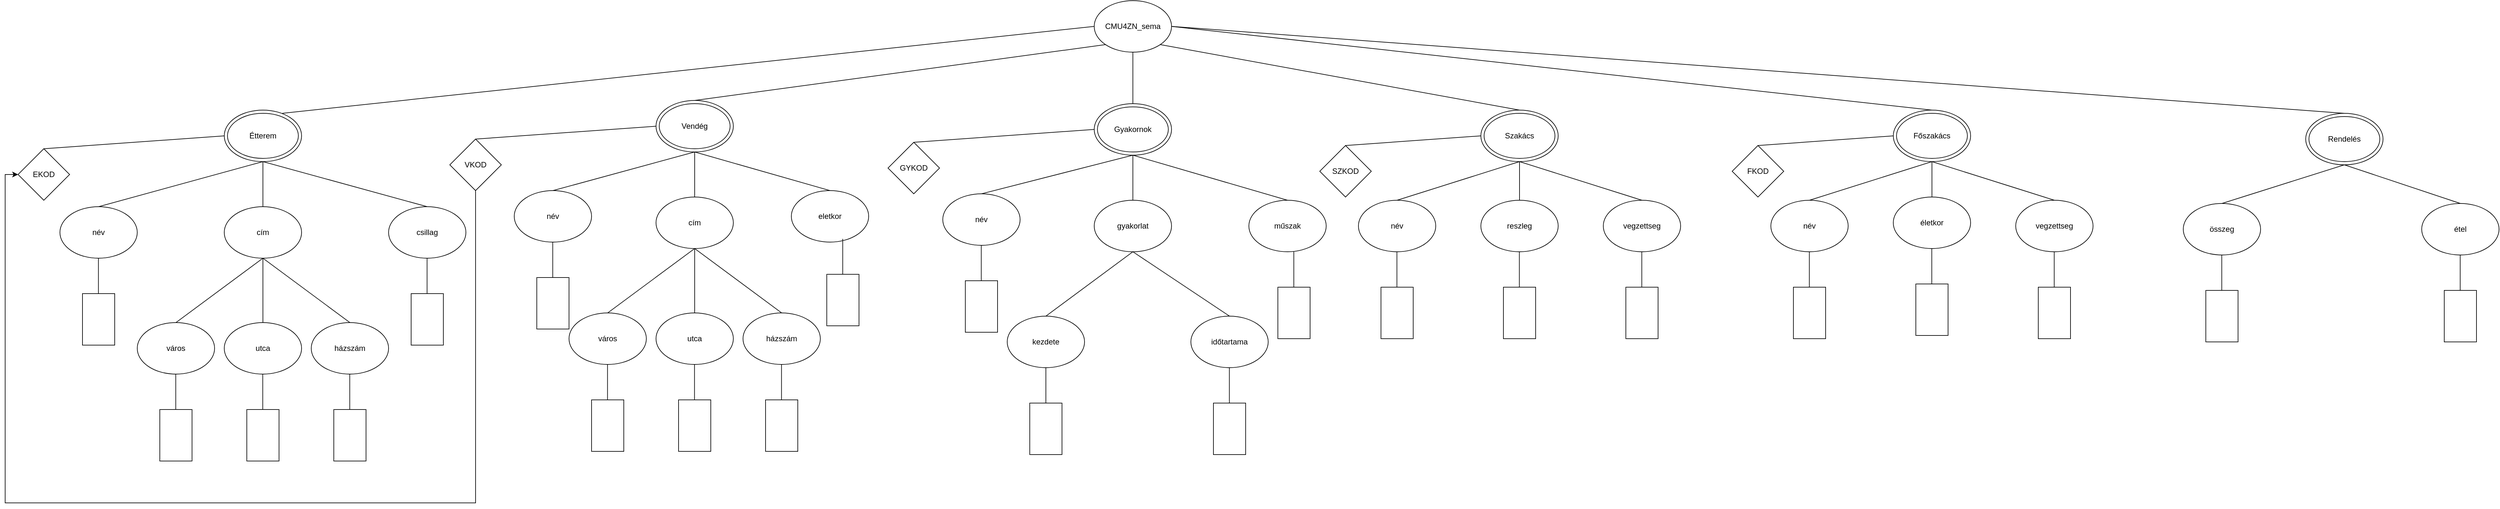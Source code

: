 <mxfile version="24.7.17">
  <diagram name="1 oldal" id="rVcbS3SOHvbKNAruKiKu">
    <mxGraphModel dx="3920" dy="1733" grid="1" gridSize="10" guides="1" tooltips="1" connect="1" arrows="1" fold="1" page="1" pageScale="1" pageWidth="827" pageHeight="1169" math="0" shadow="0">
      <root>
        <mxCell id="0" />
        <mxCell id="1" parent="0" />
        <mxCell id="mJlbt22K1hkp6w-ttU3_-1" value="CMU4ZN_sema" style="ellipse;whiteSpace=wrap;html=1;" vertex="1" parent="1">
          <mxGeometry x="1370" y="20" width="120" height="80" as="geometry" />
        </mxCell>
        <mxCell id="mJlbt22K1hkp6w-ttU3_-4" value="" style="ellipse;whiteSpace=wrap;html=1;" vertex="1" parent="1">
          <mxGeometry x="20" y="190" width="120" height="80" as="geometry" />
        </mxCell>
        <mxCell id="mJlbt22K1hkp6w-ttU3_-5" value="Étterem" style="ellipse;whiteSpace=wrap;html=1;" vertex="1" parent="1">
          <mxGeometry x="25" y="195" width="110" height="70" as="geometry" />
        </mxCell>
        <mxCell id="mJlbt22K1hkp6w-ttU3_-6" value="név" style="ellipse;whiteSpace=wrap;html=1;" vertex="1" parent="1">
          <mxGeometry x="-235" y="340" width="120" height="80" as="geometry" />
        </mxCell>
        <mxCell id="mJlbt22K1hkp6w-ttU3_-8" value="cím" style="ellipse;whiteSpace=wrap;html=1;" vertex="1" parent="1">
          <mxGeometry x="20" y="340" width="120" height="80" as="geometry" />
        </mxCell>
        <mxCell id="mJlbt22K1hkp6w-ttU3_-9" value="csillag" style="ellipse;whiteSpace=wrap;html=1;" vertex="1" parent="1">
          <mxGeometry x="275" y="340" width="120" height="80" as="geometry" />
        </mxCell>
        <mxCell id="mJlbt22K1hkp6w-ttU3_-10" value="város" style="ellipse;whiteSpace=wrap;html=1;" vertex="1" parent="1">
          <mxGeometry x="-115" y="520" width="120" height="80" as="geometry" />
        </mxCell>
        <mxCell id="mJlbt22K1hkp6w-ttU3_-11" value="utca" style="ellipse;whiteSpace=wrap;html=1;" vertex="1" parent="1">
          <mxGeometry x="20" y="520" width="120" height="80" as="geometry" />
        </mxCell>
        <mxCell id="mJlbt22K1hkp6w-ttU3_-12" value="házszám" style="ellipse;whiteSpace=wrap;html=1;" vertex="1" parent="1">
          <mxGeometry x="155" y="520" width="120" height="80" as="geometry" />
        </mxCell>
        <mxCell id="mJlbt22K1hkp6w-ttU3_-13" value="EKOD" style="rhombus;whiteSpace=wrap;html=1;" vertex="1" parent="1">
          <mxGeometry x="-300" y="250" width="80" height="80" as="geometry" />
        </mxCell>
        <mxCell id="mJlbt22K1hkp6w-ttU3_-24" value="" style="endArrow=none;html=1;rounded=0;exitX=0.75;exitY=0.063;exitDx=0;exitDy=0;exitPerimeter=0;entryX=0;entryY=0.5;entryDx=0;entryDy=0;" edge="1" parent="1" source="mJlbt22K1hkp6w-ttU3_-4" target="mJlbt22K1hkp6w-ttU3_-1">
          <mxGeometry width="50" height="50" relative="1" as="geometry">
            <mxPoint x="340" y="350" as="sourcePoint" />
            <mxPoint x="390" y="300" as="targetPoint" />
          </mxGeometry>
        </mxCell>
        <mxCell id="mJlbt22K1hkp6w-ttU3_-26" value="" style="endArrow=none;html=1;rounded=0;entryX=0.5;entryY=1;entryDx=0;entryDy=0;exitX=0.5;exitY=0;exitDx=0;exitDy=0;" edge="1" parent="1" source="mJlbt22K1hkp6w-ttU3_-6" target="mJlbt22K1hkp6w-ttU3_-4">
          <mxGeometry width="50" height="50" relative="1" as="geometry">
            <mxPoint x="340" y="450" as="sourcePoint" />
            <mxPoint x="390" y="400" as="targetPoint" />
          </mxGeometry>
        </mxCell>
        <mxCell id="mJlbt22K1hkp6w-ttU3_-27" value="" style="endArrow=none;html=1;rounded=0;exitX=0.5;exitY=0;exitDx=0;exitDy=0;" edge="1" parent="1" source="mJlbt22K1hkp6w-ttU3_-8">
          <mxGeometry width="50" height="50" relative="1" as="geometry">
            <mxPoint x="340" y="450" as="sourcePoint" />
            <mxPoint x="80" y="270" as="targetPoint" />
          </mxGeometry>
        </mxCell>
        <mxCell id="mJlbt22K1hkp6w-ttU3_-28" value="" style="endArrow=none;html=1;rounded=0;entryX=0.5;entryY=1;entryDx=0;entryDy=0;exitX=0.5;exitY=0;exitDx=0;exitDy=0;" edge="1" parent="1" source="mJlbt22K1hkp6w-ttU3_-9" target="mJlbt22K1hkp6w-ttU3_-4">
          <mxGeometry width="50" height="50" relative="1" as="geometry">
            <mxPoint x="340" y="450" as="sourcePoint" />
            <mxPoint x="390" y="400" as="targetPoint" />
          </mxGeometry>
        </mxCell>
        <mxCell id="mJlbt22K1hkp6w-ttU3_-29" value="" style="endArrow=none;html=1;rounded=0;exitX=0.5;exitY=1;exitDx=0;exitDy=0;entryX=0.5;entryY=0;entryDx=0;entryDy=0;" edge="1" parent="1" source="mJlbt22K1hkp6w-ttU3_-8" target="mJlbt22K1hkp6w-ttU3_-10">
          <mxGeometry width="50" height="50" relative="1" as="geometry">
            <mxPoint x="340" y="450" as="sourcePoint" />
            <mxPoint x="390" y="400" as="targetPoint" />
          </mxGeometry>
        </mxCell>
        <mxCell id="mJlbt22K1hkp6w-ttU3_-30" value="" style="endArrow=none;html=1;rounded=0;entryX=0.5;entryY=1;entryDx=0;entryDy=0;exitX=0.5;exitY=0;exitDx=0;exitDy=0;" edge="1" parent="1" source="mJlbt22K1hkp6w-ttU3_-11" target="mJlbt22K1hkp6w-ttU3_-8">
          <mxGeometry width="50" height="50" relative="1" as="geometry">
            <mxPoint x="340" y="450" as="sourcePoint" />
            <mxPoint x="390" y="400" as="targetPoint" />
          </mxGeometry>
        </mxCell>
        <mxCell id="mJlbt22K1hkp6w-ttU3_-31" value="" style="endArrow=none;html=1;rounded=0;entryX=0.5;entryY=1;entryDx=0;entryDy=0;exitX=0.5;exitY=0;exitDx=0;exitDy=0;" edge="1" parent="1" source="mJlbt22K1hkp6w-ttU3_-12" target="mJlbt22K1hkp6w-ttU3_-8">
          <mxGeometry width="50" height="50" relative="1" as="geometry">
            <mxPoint x="340" y="450" as="sourcePoint" />
            <mxPoint x="390" y="400" as="targetPoint" />
          </mxGeometry>
        </mxCell>
        <mxCell id="mJlbt22K1hkp6w-ttU3_-32" value="" style="endArrow=none;html=1;rounded=0;entryX=0;entryY=0.5;entryDx=0;entryDy=0;exitX=0.5;exitY=0;exitDx=0;exitDy=0;" edge="1" parent="1" source="mJlbt22K1hkp6w-ttU3_-13" target="mJlbt22K1hkp6w-ttU3_-4">
          <mxGeometry width="50" height="50" relative="1" as="geometry">
            <mxPoint x="340" y="350" as="sourcePoint" />
            <mxPoint x="390" y="300" as="targetPoint" />
          </mxGeometry>
        </mxCell>
        <mxCell id="mJlbt22K1hkp6w-ttU3_-35" value="" style="ellipse;whiteSpace=wrap;html=1;" vertex="1" parent="1">
          <mxGeometry x="690" y="175" width="120" height="80" as="geometry" />
        </mxCell>
        <mxCell id="mJlbt22K1hkp6w-ttU3_-36" value="Vendég" style="ellipse;whiteSpace=wrap;html=1;" vertex="1" parent="1">
          <mxGeometry x="695" y="180" width="110" height="70" as="geometry" />
        </mxCell>
        <mxCell id="mJlbt22K1hkp6w-ttU3_-37" value="név" style="ellipse;whiteSpace=wrap;html=1;" vertex="1" parent="1">
          <mxGeometry x="470" y="315" width="120" height="80" as="geometry" />
        </mxCell>
        <mxCell id="mJlbt22K1hkp6w-ttU3_-38" value="cím" style="ellipse;whiteSpace=wrap;html=1;" vertex="1" parent="1">
          <mxGeometry x="690" y="325" width="120" height="80" as="geometry" />
        </mxCell>
        <mxCell id="mJlbt22K1hkp6w-ttU3_-39" value="eletkor" style="ellipse;whiteSpace=wrap;html=1;" vertex="1" parent="1">
          <mxGeometry x="900" y="315" width="120" height="80" as="geometry" />
        </mxCell>
        <mxCell id="mJlbt22K1hkp6w-ttU3_-40" value="város" style="ellipse;whiteSpace=wrap;html=1;" vertex="1" parent="1">
          <mxGeometry x="555" y="505" width="120" height="80" as="geometry" />
        </mxCell>
        <mxCell id="mJlbt22K1hkp6w-ttU3_-41" value="utca" style="ellipse;whiteSpace=wrap;html=1;" vertex="1" parent="1">
          <mxGeometry x="690" y="505" width="120" height="80" as="geometry" />
        </mxCell>
        <mxCell id="mJlbt22K1hkp6w-ttU3_-42" value="házszám" style="ellipse;whiteSpace=wrap;html=1;" vertex="1" parent="1">
          <mxGeometry x="825" y="505" width="120" height="80" as="geometry" />
        </mxCell>
        <mxCell id="mJlbt22K1hkp6w-ttU3_-177" style="edgeStyle=orthogonalEdgeStyle;rounded=0;orthogonalLoop=1;jettySize=auto;html=1;exitX=0.5;exitY=1;exitDx=0;exitDy=0;entryX=0;entryY=0.5;entryDx=0;entryDy=0;" edge="1" parent="1" source="mJlbt22K1hkp6w-ttU3_-43" target="mJlbt22K1hkp6w-ttU3_-13">
          <mxGeometry relative="1" as="geometry">
            <mxPoint y="372.308" as="targetPoint" />
            <Array as="points">
              <mxPoint x="410" y="800" />
              <mxPoint x="-320" y="800" />
              <mxPoint x="-320" y="290" />
            </Array>
          </mxGeometry>
        </mxCell>
        <mxCell id="mJlbt22K1hkp6w-ttU3_-43" value="VKOD" style="rhombus;whiteSpace=wrap;html=1;" vertex="1" parent="1">
          <mxGeometry x="370" y="235" width="80" height="80" as="geometry" />
        </mxCell>
        <mxCell id="mJlbt22K1hkp6w-ttU3_-44" value="" style="endArrow=none;html=1;rounded=0;entryX=0.5;entryY=1;entryDx=0;entryDy=0;exitX=0.5;exitY=0;exitDx=0;exitDy=0;" edge="1" parent="1" source="mJlbt22K1hkp6w-ttU3_-37" target="mJlbt22K1hkp6w-ttU3_-35">
          <mxGeometry width="50" height="50" relative="1" as="geometry">
            <mxPoint x="1010" y="435" as="sourcePoint" />
            <mxPoint x="1060" y="385" as="targetPoint" />
          </mxGeometry>
        </mxCell>
        <mxCell id="mJlbt22K1hkp6w-ttU3_-45" value="" style="endArrow=none;html=1;rounded=0;exitX=0.5;exitY=0;exitDx=0;exitDy=0;" edge="1" parent="1" source="mJlbt22K1hkp6w-ttU3_-38">
          <mxGeometry width="50" height="50" relative="1" as="geometry">
            <mxPoint x="1010" y="435" as="sourcePoint" />
            <mxPoint x="750" y="255" as="targetPoint" />
          </mxGeometry>
        </mxCell>
        <mxCell id="mJlbt22K1hkp6w-ttU3_-46" value="" style="endArrow=none;html=1;rounded=0;entryX=0.5;entryY=1;entryDx=0;entryDy=0;exitX=0.5;exitY=0;exitDx=0;exitDy=0;" edge="1" parent="1" source="mJlbt22K1hkp6w-ttU3_-39" target="mJlbt22K1hkp6w-ttU3_-35">
          <mxGeometry width="50" height="50" relative="1" as="geometry">
            <mxPoint x="1010" y="435" as="sourcePoint" />
            <mxPoint x="1060" y="385" as="targetPoint" />
          </mxGeometry>
        </mxCell>
        <mxCell id="mJlbt22K1hkp6w-ttU3_-47" value="" style="endArrow=none;html=1;rounded=0;exitX=0.5;exitY=1;exitDx=0;exitDy=0;entryX=0.5;entryY=0;entryDx=0;entryDy=0;" edge="1" parent="1" source="mJlbt22K1hkp6w-ttU3_-38" target="mJlbt22K1hkp6w-ttU3_-40">
          <mxGeometry width="50" height="50" relative="1" as="geometry">
            <mxPoint x="1010" y="435" as="sourcePoint" />
            <mxPoint x="1060" y="385" as="targetPoint" />
          </mxGeometry>
        </mxCell>
        <mxCell id="mJlbt22K1hkp6w-ttU3_-48" value="" style="endArrow=none;html=1;rounded=0;entryX=0.5;entryY=1;entryDx=0;entryDy=0;exitX=0.5;exitY=0;exitDx=0;exitDy=0;" edge="1" parent="1" source="mJlbt22K1hkp6w-ttU3_-41" target="mJlbt22K1hkp6w-ttU3_-38">
          <mxGeometry width="50" height="50" relative="1" as="geometry">
            <mxPoint x="1010" y="435" as="sourcePoint" />
            <mxPoint x="1060" y="385" as="targetPoint" />
          </mxGeometry>
        </mxCell>
        <mxCell id="mJlbt22K1hkp6w-ttU3_-49" value="" style="endArrow=none;html=1;rounded=0;entryX=0.5;entryY=1;entryDx=0;entryDy=0;exitX=0.5;exitY=0;exitDx=0;exitDy=0;" edge="1" parent="1" source="mJlbt22K1hkp6w-ttU3_-42" target="mJlbt22K1hkp6w-ttU3_-38">
          <mxGeometry width="50" height="50" relative="1" as="geometry">
            <mxPoint x="1010" y="435" as="sourcePoint" />
            <mxPoint x="1060" y="385" as="targetPoint" />
          </mxGeometry>
        </mxCell>
        <mxCell id="mJlbt22K1hkp6w-ttU3_-50" value="" style="endArrow=none;html=1;rounded=0;entryX=0;entryY=0.5;entryDx=0;entryDy=0;exitX=0.5;exitY=0;exitDx=0;exitDy=0;" edge="1" parent="1" source="mJlbt22K1hkp6w-ttU3_-43" target="mJlbt22K1hkp6w-ttU3_-35">
          <mxGeometry width="50" height="50" relative="1" as="geometry">
            <mxPoint x="1010" y="335" as="sourcePoint" />
            <mxPoint x="1060" y="285" as="targetPoint" />
          </mxGeometry>
        </mxCell>
        <mxCell id="mJlbt22K1hkp6w-ttU3_-54" value="" style="endArrow=none;html=1;rounded=0;entryX=0;entryY=1;entryDx=0;entryDy=0;exitX=0.5;exitY=0;exitDx=0;exitDy=0;" edge="1" parent="1" source="mJlbt22K1hkp6w-ttU3_-35" target="mJlbt22K1hkp6w-ttU3_-1">
          <mxGeometry width="50" height="50" relative="1" as="geometry">
            <mxPoint x="340" y="350" as="sourcePoint" />
            <mxPoint x="390" y="300" as="targetPoint" />
          </mxGeometry>
        </mxCell>
        <mxCell id="mJlbt22K1hkp6w-ttU3_-55" value="" style="ellipse;whiteSpace=wrap;html=1;" vertex="1" parent="1">
          <mxGeometry x="1370" y="180" width="120" height="80" as="geometry" />
        </mxCell>
        <mxCell id="mJlbt22K1hkp6w-ttU3_-56" value="Gyakornok" style="ellipse;whiteSpace=wrap;html=1;" vertex="1" parent="1">
          <mxGeometry x="1375" y="185" width="110" height="70" as="geometry" />
        </mxCell>
        <mxCell id="mJlbt22K1hkp6w-ttU3_-57" value="név" style="ellipse;whiteSpace=wrap;html=1;" vertex="1" parent="1">
          <mxGeometry x="1135" y="320" width="120" height="80" as="geometry" />
        </mxCell>
        <mxCell id="mJlbt22K1hkp6w-ttU3_-58" value="gyakorlat" style="ellipse;whiteSpace=wrap;html=1;" vertex="1" parent="1">
          <mxGeometry x="1370" y="330" width="120" height="80" as="geometry" />
        </mxCell>
        <mxCell id="mJlbt22K1hkp6w-ttU3_-59" value="műszak" style="ellipse;whiteSpace=wrap;html=1;" vertex="1" parent="1">
          <mxGeometry x="1610" y="330" width="120" height="80" as="geometry" />
        </mxCell>
        <mxCell id="mJlbt22K1hkp6w-ttU3_-60" value="kezdete" style="ellipse;whiteSpace=wrap;html=1;" vertex="1" parent="1">
          <mxGeometry x="1235" y="510" width="120" height="80" as="geometry" />
        </mxCell>
        <mxCell id="mJlbt22K1hkp6w-ttU3_-61" value="időtartama" style="ellipse;whiteSpace=wrap;html=1;" vertex="1" parent="1">
          <mxGeometry x="1520" y="510" width="120" height="80" as="geometry" />
        </mxCell>
        <mxCell id="mJlbt22K1hkp6w-ttU3_-63" value="GYKOD" style="rhombus;whiteSpace=wrap;html=1;" vertex="1" parent="1">
          <mxGeometry x="1050" y="240" width="80" height="80" as="geometry" />
        </mxCell>
        <mxCell id="mJlbt22K1hkp6w-ttU3_-64" value="" style="endArrow=none;html=1;rounded=0;entryX=0.5;entryY=1;entryDx=0;entryDy=0;exitX=0.5;exitY=0;exitDx=0;exitDy=0;" edge="1" parent="1" source="mJlbt22K1hkp6w-ttU3_-57" target="mJlbt22K1hkp6w-ttU3_-55">
          <mxGeometry width="50" height="50" relative="1" as="geometry">
            <mxPoint x="1690" y="440" as="sourcePoint" />
            <mxPoint x="1740" y="390" as="targetPoint" />
          </mxGeometry>
        </mxCell>
        <mxCell id="mJlbt22K1hkp6w-ttU3_-65" value="" style="endArrow=none;html=1;rounded=0;exitX=0.5;exitY=0;exitDx=0;exitDy=0;" edge="1" parent="1" source="mJlbt22K1hkp6w-ttU3_-58">
          <mxGeometry width="50" height="50" relative="1" as="geometry">
            <mxPoint x="1690" y="440" as="sourcePoint" />
            <mxPoint x="1430" y="260" as="targetPoint" />
          </mxGeometry>
        </mxCell>
        <mxCell id="mJlbt22K1hkp6w-ttU3_-66" value="" style="endArrow=none;html=1;rounded=0;entryX=0.5;entryY=1;entryDx=0;entryDy=0;exitX=0.5;exitY=0;exitDx=0;exitDy=0;" edge="1" parent="1" source="mJlbt22K1hkp6w-ttU3_-59" target="mJlbt22K1hkp6w-ttU3_-55">
          <mxGeometry width="50" height="50" relative="1" as="geometry">
            <mxPoint x="1690" y="440" as="sourcePoint" />
            <mxPoint x="1740" y="390" as="targetPoint" />
          </mxGeometry>
        </mxCell>
        <mxCell id="mJlbt22K1hkp6w-ttU3_-67" value="" style="endArrow=none;html=1;rounded=0;exitX=0.5;exitY=1;exitDx=0;exitDy=0;entryX=0.5;entryY=0;entryDx=0;entryDy=0;" edge="1" parent="1" source="mJlbt22K1hkp6w-ttU3_-58" target="mJlbt22K1hkp6w-ttU3_-60">
          <mxGeometry width="50" height="50" relative="1" as="geometry">
            <mxPoint x="1690" y="440" as="sourcePoint" />
            <mxPoint x="1740" y="390" as="targetPoint" />
          </mxGeometry>
        </mxCell>
        <mxCell id="mJlbt22K1hkp6w-ttU3_-68" value="" style="endArrow=none;html=1;rounded=0;entryX=0.5;entryY=1;entryDx=0;entryDy=0;exitX=0.5;exitY=0;exitDx=0;exitDy=0;" edge="1" parent="1" source="mJlbt22K1hkp6w-ttU3_-61" target="mJlbt22K1hkp6w-ttU3_-58">
          <mxGeometry width="50" height="50" relative="1" as="geometry">
            <mxPoint x="1690" y="440" as="sourcePoint" />
            <mxPoint x="1740" y="390" as="targetPoint" />
          </mxGeometry>
        </mxCell>
        <mxCell id="mJlbt22K1hkp6w-ttU3_-70" value="" style="endArrow=none;html=1;rounded=0;entryX=0;entryY=0.5;entryDx=0;entryDy=0;exitX=0.5;exitY=0;exitDx=0;exitDy=0;" edge="1" parent="1" source="mJlbt22K1hkp6w-ttU3_-63" target="mJlbt22K1hkp6w-ttU3_-55">
          <mxGeometry width="50" height="50" relative="1" as="geometry">
            <mxPoint x="1690" y="340" as="sourcePoint" />
            <mxPoint x="1740" y="290" as="targetPoint" />
          </mxGeometry>
        </mxCell>
        <mxCell id="mJlbt22K1hkp6w-ttU3_-71" value="" style="endArrow=none;html=1;rounded=0;entryX=0.5;entryY=1;entryDx=0;entryDy=0;exitX=0.5;exitY=0;exitDx=0;exitDy=0;" edge="1" parent="1" source="mJlbt22K1hkp6w-ttU3_-55" target="mJlbt22K1hkp6w-ttU3_-1">
          <mxGeometry width="50" height="50" relative="1" as="geometry">
            <mxPoint x="790" y="340" as="sourcePoint" />
            <mxPoint x="840" y="290" as="targetPoint" />
          </mxGeometry>
        </mxCell>
        <mxCell id="mJlbt22K1hkp6w-ttU3_-72" value="" style="ellipse;whiteSpace=wrap;html=1;" vertex="1" parent="1">
          <mxGeometry x="1970" y="190" width="120" height="80" as="geometry" />
        </mxCell>
        <mxCell id="mJlbt22K1hkp6w-ttU3_-73" value="Szakács" style="ellipse;whiteSpace=wrap;html=1;" vertex="1" parent="1">
          <mxGeometry x="1975" y="195" width="110" height="70" as="geometry" />
        </mxCell>
        <mxCell id="mJlbt22K1hkp6w-ttU3_-74" value="SZKOD" style="rhombus;whiteSpace=wrap;html=1;" vertex="1" parent="1">
          <mxGeometry x="1720" y="245" width="80" height="80" as="geometry" />
        </mxCell>
        <mxCell id="mJlbt22K1hkp6w-ttU3_-75" value="név" style="ellipse;whiteSpace=wrap;html=1;" vertex="1" parent="1">
          <mxGeometry x="1780" y="330" width="120" height="80" as="geometry" />
        </mxCell>
        <mxCell id="mJlbt22K1hkp6w-ttU3_-76" value="reszleg" style="ellipse;whiteSpace=wrap;html=1;" vertex="1" parent="1">
          <mxGeometry x="1970" y="330" width="120" height="80" as="geometry" />
        </mxCell>
        <mxCell id="mJlbt22K1hkp6w-ttU3_-77" value="vegzettseg" style="ellipse;whiteSpace=wrap;html=1;" vertex="1" parent="1">
          <mxGeometry x="2160" y="330" width="120" height="80" as="geometry" />
        </mxCell>
        <mxCell id="mJlbt22K1hkp6w-ttU3_-78" value="" style="endArrow=none;html=1;rounded=0;entryX=1;entryY=1;entryDx=0;entryDy=0;exitX=0.5;exitY=0;exitDx=0;exitDy=0;" edge="1" parent="1" source="mJlbt22K1hkp6w-ttU3_-72" target="mJlbt22K1hkp6w-ttU3_-1">
          <mxGeometry width="50" height="50" relative="1" as="geometry">
            <mxPoint x="1290" y="300" as="sourcePoint" />
            <mxPoint x="1340" y="250" as="targetPoint" />
          </mxGeometry>
        </mxCell>
        <mxCell id="mJlbt22K1hkp6w-ttU3_-79" value="" style="endArrow=none;html=1;rounded=0;entryX=0;entryY=0.5;entryDx=0;entryDy=0;exitX=0.5;exitY=0;exitDx=0;exitDy=0;" edge="1" parent="1" source="mJlbt22K1hkp6w-ttU3_-74" target="mJlbt22K1hkp6w-ttU3_-72">
          <mxGeometry width="50" height="50" relative="1" as="geometry">
            <mxPoint x="1930" y="180" as="sourcePoint" />
            <mxPoint x="1980" y="130" as="targetPoint" />
          </mxGeometry>
        </mxCell>
        <mxCell id="mJlbt22K1hkp6w-ttU3_-80" value="" style="endArrow=none;html=1;rounded=0;entryX=0.5;entryY=1;entryDx=0;entryDy=0;exitX=0.5;exitY=0;exitDx=0;exitDy=0;" edge="1" parent="1" source="mJlbt22K1hkp6w-ttU3_-75" target="mJlbt22K1hkp6w-ttU3_-72">
          <mxGeometry width="50" height="50" relative="1" as="geometry">
            <mxPoint x="1930" y="180" as="sourcePoint" />
            <mxPoint x="1980" y="130" as="targetPoint" />
          </mxGeometry>
        </mxCell>
        <mxCell id="mJlbt22K1hkp6w-ttU3_-81" value="" style="endArrow=none;html=1;rounded=0;entryX=0.5;entryY=1;entryDx=0;entryDy=0;exitX=0.5;exitY=0;exitDx=0;exitDy=0;" edge="1" parent="1" source="mJlbt22K1hkp6w-ttU3_-76" target="mJlbt22K1hkp6w-ttU3_-72">
          <mxGeometry width="50" height="50" relative="1" as="geometry">
            <mxPoint x="1930" y="180" as="sourcePoint" />
            <mxPoint x="1980" y="130" as="targetPoint" />
          </mxGeometry>
        </mxCell>
        <mxCell id="mJlbt22K1hkp6w-ttU3_-82" value="" style="endArrow=none;html=1;rounded=0;entryX=0.5;entryY=1;entryDx=0;entryDy=0;exitX=0.5;exitY=0;exitDx=0;exitDy=0;" edge="1" parent="1" source="mJlbt22K1hkp6w-ttU3_-77" target="mJlbt22K1hkp6w-ttU3_-72">
          <mxGeometry width="50" height="50" relative="1" as="geometry">
            <mxPoint x="1930" y="180" as="sourcePoint" />
            <mxPoint x="1980" y="130" as="targetPoint" />
          </mxGeometry>
        </mxCell>
        <mxCell id="mJlbt22K1hkp6w-ttU3_-92" value="" style="ellipse;whiteSpace=wrap;html=1;" vertex="1" parent="1">
          <mxGeometry x="2610" y="190" width="120" height="80" as="geometry" />
        </mxCell>
        <mxCell id="mJlbt22K1hkp6w-ttU3_-93" value="Főszakács" style="ellipse;whiteSpace=wrap;html=1;" vertex="1" parent="1">
          <mxGeometry x="2615" y="195" width="110" height="70" as="geometry" />
        </mxCell>
        <mxCell id="mJlbt22K1hkp6w-ttU3_-94" value="FKOD" style="rhombus;whiteSpace=wrap;html=1;" vertex="1" parent="1">
          <mxGeometry x="2360" y="245" width="80" height="80" as="geometry" />
        </mxCell>
        <mxCell id="mJlbt22K1hkp6w-ttU3_-95" value="név" style="ellipse;whiteSpace=wrap;html=1;" vertex="1" parent="1">
          <mxGeometry x="2420" y="330" width="120" height="80" as="geometry" />
        </mxCell>
        <mxCell id="mJlbt22K1hkp6w-ttU3_-96" value="életkor" style="ellipse;whiteSpace=wrap;html=1;" vertex="1" parent="1">
          <mxGeometry x="2610" y="325" width="120" height="80" as="geometry" />
        </mxCell>
        <mxCell id="mJlbt22K1hkp6w-ttU3_-97" value="vegzettseg" style="ellipse;whiteSpace=wrap;html=1;" vertex="1" parent="1">
          <mxGeometry x="2800" y="330" width="120" height="80" as="geometry" />
        </mxCell>
        <mxCell id="mJlbt22K1hkp6w-ttU3_-98" value="" style="endArrow=none;html=1;rounded=0;entryX=0;entryY=0.5;entryDx=0;entryDy=0;exitX=0.5;exitY=0;exitDx=0;exitDy=0;" edge="1" parent="1" source="mJlbt22K1hkp6w-ttU3_-94" target="mJlbt22K1hkp6w-ttU3_-92">
          <mxGeometry width="50" height="50" relative="1" as="geometry">
            <mxPoint x="2570" y="180" as="sourcePoint" />
            <mxPoint x="2620" y="130" as="targetPoint" />
          </mxGeometry>
        </mxCell>
        <mxCell id="mJlbt22K1hkp6w-ttU3_-99" value="" style="endArrow=none;html=1;rounded=0;entryX=0.5;entryY=1;entryDx=0;entryDy=0;exitX=0.5;exitY=0;exitDx=0;exitDy=0;" edge="1" parent="1" source="mJlbt22K1hkp6w-ttU3_-95" target="mJlbt22K1hkp6w-ttU3_-92">
          <mxGeometry width="50" height="50" relative="1" as="geometry">
            <mxPoint x="2570" y="180" as="sourcePoint" />
            <mxPoint x="2620" y="130" as="targetPoint" />
          </mxGeometry>
        </mxCell>
        <mxCell id="mJlbt22K1hkp6w-ttU3_-100" value="" style="endArrow=none;html=1;rounded=0;entryX=0.5;entryY=1;entryDx=0;entryDy=0;exitX=0.5;exitY=0;exitDx=0;exitDy=0;" edge="1" parent="1" source="mJlbt22K1hkp6w-ttU3_-96" target="mJlbt22K1hkp6w-ttU3_-92">
          <mxGeometry width="50" height="50" relative="1" as="geometry">
            <mxPoint x="2570" y="180" as="sourcePoint" />
            <mxPoint x="2620" y="130" as="targetPoint" />
          </mxGeometry>
        </mxCell>
        <mxCell id="mJlbt22K1hkp6w-ttU3_-101" value="" style="endArrow=none;html=1;rounded=0;entryX=0.5;entryY=1;entryDx=0;entryDy=0;exitX=0.5;exitY=0;exitDx=0;exitDy=0;" edge="1" parent="1" source="mJlbt22K1hkp6w-ttU3_-97" target="mJlbt22K1hkp6w-ttU3_-92">
          <mxGeometry width="50" height="50" relative="1" as="geometry">
            <mxPoint x="2570" y="180" as="sourcePoint" />
            <mxPoint x="2620" y="130" as="targetPoint" />
          </mxGeometry>
        </mxCell>
        <mxCell id="mJlbt22K1hkp6w-ttU3_-102" value="" style="endArrow=none;html=1;rounded=0;entryX=1;entryY=0.5;entryDx=0;entryDy=0;exitX=0.5;exitY=0;exitDx=0;exitDy=0;" edge="1" parent="1" source="mJlbt22K1hkp6w-ttU3_-92" target="mJlbt22K1hkp6w-ttU3_-1">
          <mxGeometry width="50" height="50" relative="1" as="geometry">
            <mxPoint x="2340" y="430" as="sourcePoint" />
            <mxPoint x="2390" y="380" as="targetPoint" />
          </mxGeometry>
        </mxCell>
        <mxCell id="mJlbt22K1hkp6w-ttU3_-103" value="" style="rounded=0;whiteSpace=wrap;html=1;rotation=90;" vertex="1" parent="1">
          <mxGeometry x="1255" y="660" width="80" height="50" as="geometry" />
        </mxCell>
        <mxCell id="mJlbt22K1hkp6w-ttU3_-104" value="" style="endArrow=none;html=1;rounded=0;entryX=0.5;entryY=1;entryDx=0;entryDy=0;exitX=0;exitY=0.5;exitDx=0;exitDy=0;" edge="1" parent="1" source="mJlbt22K1hkp6w-ttU3_-103" target="mJlbt22K1hkp6w-ttU3_-60">
          <mxGeometry width="50" height="50" relative="1" as="geometry">
            <mxPoint x="1410" y="820" as="sourcePoint" />
            <mxPoint x="1460" y="770" as="targetPoint" />
          </mxGeometry>
        </mxCell>
        <mxCell id="mJlbt22K1hkp6w-ttU3_-105" value="" style="rounded=0;whiteSpace=wrap;html=1;rotation=90;" vertex="1" parent="1">
          <mxGeometry x="1540" y="660" width="80" height="50" as="geometry" />
        </mxCell>
        <mxCell id="mJlbt22K1hkp6w-ttU3_-106" value="" style="endArrow=none;html=1;rounded=0;entryX=0.5;entryY=1;entryDx=0;entryDy=0;exitX=0;exitY=0.5;exitDx=0;exitDy=0;" edge="1" parent="1">
          <mxGeometry width="50" height="50" relative="1" as="geometry">
            <mxPoint x="1579.74" y="645" as="sourcePoint" />
            <mxPoint x="1579.74" y="590" as="targetPoint" />
          </mxGeometry>
        </mxCell>
        <mxCell id="mJlbt22K1hkp6w-ttU3_-107" value="" style="rounded=0;whiteSpace=wrap;html=1;rotation=90;" vertex="1" parent="1">
          <mxGeometry x="575" y="655" width="80" height="50" as="geometry" />
        </mxCell>
        <mxCell id="mJlbt22K1hkp6w-ttU3_-108" value="" style="endArrow=none;html=1;rounded=0;entryX=0.5;entryY=1;entryDx=0;entryDy=0;exitX=0;exitY=0.5;exitDx=0;exitDy=0;" edge="1" parent="1">
          <mxGeometry width="50" height="50" relative="1" as="geometry">
            <mxPoint x="614.74" y="640" as="sourcePoint" />
            <mxPoint x="614.74" y="585" as="targetPoint" />
          </mxGeometry>
        </mxCell>
        <mxCell id="mJlbt22K1hkp6w-ttU3_-109" value="" style="rounded=0;whiteSpace=wrap;html=1;rotation=90;" vertex="1" parent="1">
          <mxGeometry x="710" y="655" width="80" height="50" as="geometry" />
        </mxCell>
        <mxCell id="mJlbt22K1hkp6w-ttU3_-110" value="" style="endArrow=none;html=1;rounded=0;entryX=0.5;entryY=1;entryDx=0;entryDy=0;exitX=0;exitY=0.5;exitDx=0;exitDy=0;" edge="1" parent="1">
          <mxGeometry width="50" height="50" relative="1" as="geometry">
            <mxPoint x="749.74" y="640" as="sourcePoint" />
            <mxPoint x="749.74" y="585" as="targetPoint" />
          </mxGeometry>
        </mxCell>
        <mxCell id="mJlbt22K1hkp6w-ttU3_-111" value="" style="rounded=0;whiteSpace=wrap;html=1;rotation=90;" vertex="1" parent="1">
          <mxGeometry x="845" y="655" width="80" height="50" as="geometry" />
        </mxCell>
        <mxCell id="mJlbt22K1hkp6w-ttU3_-112" value="" style="endArrow=none;html=1;rounded=0;entryX=0.5;entryY=1;entryDx=0;entryDy=0;exitX=0;exitY=0.5;exitDx=0;exitDy=0;" edge="1" parent="1">
          <mxGeometry width="50" height="50" relative="1" as="geometry">
            <mxPoint x="884.74" y="640" as="sourcePoint" />
            <mxPoint x="884.74" y="585" as="targetPoint" />
          </mxGeometry>
        </mxCell>
        <mxCell id="mJlbt22K1hkp6w-ttU3_-115" value="" style="rounded=0;whiteSpace=wrap;html=1;rotation=90;" vertex="1" parent="1">
          <mxGeometry x="175" y="670" width="80" height="50" as="geometry" />
        </mxCell>
        <mxCell id="mJlbt22K1hkp6w-ttU3_-116" value="" style="endArrow=none;html=1;rounded=0;entryX=0.5;entryY=1;entryDx=0;entryDy=0;exitX=0;exitY=0.5;exitDx=0;exitDy=0;" edge="1" parent="1">
          <mxGeometry width="50" height="50" relative="1" as="geometry">
            <mxPoint x="214.74" y="655" as="sourcePoint" />
            <mxPoint x="214.74" y="600" as="targetPoint" />
          </mxGeometry>
        </mxCell>
        <mxCell id="mJlbt22K1hkp6w-ttU3_-117" value="" style="rounded=0;whiteSpace=wrap;html=1;rotation=90;" vertex="1" parent="1">
          <mxGeometry x="40" y="670" width="80" height="50" as="geometry" />
        </mxCell>
        <mxCell id="mJlbt22K1hkp6w-ttU3_-118" value="" style="endArrow=none;html=1;rounded=0;entryX=0.5;entryY=1;entryDx=0;entryDy=0;exitX=0;exitY=0.5;exitDx=0;exitDy=0;" edge="1" parent="1">
          <mxGeometry width="50" height="50" relative="1" as="geometry">
            <mxPoint x="79.74" y="655" as="sourcePoint" />
            <mxPoint x="79.74" y="600" as="targetPoint" />
          </mxGeometry>
        </mxCell>
        <mxCell id="mJlbt22K1hkp6w-ttU3_-119" value="" style="rounded=0;whiteSpace=wrap;html=1;rotation=90;" vertex="1" parent="1">
          <mxGeometry x="-95" y="670" width="80" height="50" as="geometry" />
        </mxCell>
        <mxCell id="mJlbt22K1hkp6w-ttU3_-120" value="" style="endArrow=none;html=1;rounded=0;entryX=0.5;entryY=1;entryDx=0;entryDy=0;exitX=0;exitY=0.5;exitDx=0;exitDy=0;" edge="1" parent="1">
          <mxGeometry width="50" height="50" relative="1" as="geometry">
            <mxPoint x="-55.26" y="655" as="sourcePoint" />
            <mxPoint x="-55.26" y="600" as="targetPoint" />
          </mxGeometry>
        </mxCell>
        <mxCell id="mJlbt22K1hkp6w-ttU3_-126" value="" style="rounded=0;whiteSpace=wrap;html=1;rotation=90;" vertex="1" parent="1">
          <mxGeometry x="490" y="465" width="80" height="50" as="geometry" />
        </mxCell>
        <mxCell id="mJlbt22K1hkp6w-ttU3_-127" value="" style="endArrow=none;html=1;rounded=0;entryX=0.5;entryY=1;entryDx=0;entryDy=0;exitX=0;exitY=0.5;exitDx=0;exitDy=0;" edge="1" parent="1">
          <mxGeometry width="50" height="50" relative="1" as="geometry">
            <mxPoint x="529.74" y="450" as="sourcePoint" />
            <mxPoint x="529.74" y="395" as="targetPoint" />
          </mxGeometry>
        </mxCell>
        <mxCell id="mJlbt22K1hkp6w-ttU3_-128" value="" style="rounded=0;whiteSpace=wrap;html=1;rotation=90;" vertex="1" parent="1">
          <mxGeometry x="940" y="460" width="80" height="50" as="geometry" />
        </mxCell>
        <mxCell id="mJlbt22K1hkp6w-ttU3_-129" value="" style="endArrow=none;html=1;rounded=0;entryX=0.5;entryY=1;entryDx=0;entryDy=0;exitX=0;exitY=0.5;exitDx=0;exitDy=0;" edge="1" parent="1">
          <mxGeometry width="50" height="50" relative="1" as="geometry">
            <mxPoint x="979.74" y="445" as="sourcePoint" />
            <mxPoint x="979.74" y="390" as="targetPoint" />
          </mxGeometry>
        </mxCell>
        <mxCell id="mJlbt22K1hkp6w-ttU3_-134" value="" style="rounded=0;whiteSpace=wrap;html=1;rotation=90;" vertex="1" parent="1">
          <mxGeometry x="295" y="490" width="80" height="50" as="geometry" />
        </mxCell>
        <mxCell id="mJlbt22K1hkp6w-ttU3_-135" value="" style="endArrow=none;html=1;rounded=0;entryX=0.5;entryY=1;entryDx=0;entryDy=0;exitX=0;exitY=0.5;exitDx=0;exitDy=0;" edge="1" parent="1">
          <mxGeometry width="50" height="50" relative="1" as="geometry">
            <mxPoint x="334.74" y="475" as="sourcePoint" />
            <mxPoint x="334.74" y="420" as="targetPoint" />
          </mxGeometry>
        </mxCell>
        <mxCell id="mJlbt22K1hkp6w-ttU3_-136" value="" style="rounded=0;whiteSpace=wrap;html=1;rotation=90;" vertex="1" parent="1">
          <mxGeometry x="-215" y="490" width="80" height="50" as="geometry" />
        </mxCell>
        <mxCell id="mJlbt22K1hkp6w-ttU3_-137" value="" style="endArrow=none;html=1;rounded=0;entryX=0.5;entryY=1;entryDx=0;entryDy=0;exitX=0;exitY=0.5;exitDx=0;exitDy=0;" edge="1" parent="1">
          <mxGeometry width="50" height="50" relative="1" as="geometry">
            <mxPoint x="-175.26" y="475" as="sourcePoint" />
            <mxPoint x="-175.26" y="420" as="targetPoint" />
          </mxGeometry>
        </mxCell>
        <mxCell id="mJlbt22K1hkp6w-ttU3_-138" value="" style="ellipse;whiteSpace=wrap;html=1;" vertex="1" parent="1">
          <mxGeometry x="3250" y="195" width="120" height="80" as="geometry" />
        </mxCell>
        <mxCell id="mJlbt22K1hkp6w-ttU3_-139" value="Rendelés" style="ellipse;whiteSpace=wrap;html=1;" vertex="1" parent="1">
          <mxGeometry x="3255" y="200" width="110" height="70" as="geometry" />
        </mxCell>
        <mxCell id="mJlbt22K1hkp6w-ttU3_-141" value="összeg" style="ellipse;whiteSpace=wrap;html=1;" vertex="1" parent="1">
          <mxGeometry x="3060" y="335" width="120" height="80" as="geometry" />
        </mxCell>
        <mxCell id="mJlbt22K1hkp6w-ttU3_-142" value="étel" style="ellipse;whiteSpace=wrap;html=1;" vertex="1" parent="1">
          <mxGeometry x="3430" y="335" width="120" height="80" as="geometry" />
        </mxCell>
        <mxCell id="mJlbt22K1hkp6w-ttU3_-145" value="" style="endArrow=none;html=1;rounded=0;entryX=0.5;entryY=1;entryDx=0;entryDy=0;exitX=0.5;exitY=0;exitDx=0;exitDy=0;" edge="1" parent="1" source="mJlbt22K1hkp6w-ttU3_-141" target="mJlbt22K1hkp6w-ttU3_-138">
          <mxGeometry width="50" height="50" relative="1" as="geometry">
            <mxPoint x="3210" y="185" as="sourcePoint" />
            <mxPoint x="3260" y="135" as="targetPoint" />
          </mxGeometry>
        </mxCell>
        <mxCell id="mJlbt22K1hkp6w-ttU3_-146" value="" style="endArrow=none;html=1;rounded=0;entryX=0.5;entryY=1;entryDx=0;entryDy=0;exitX=0.5;exitY=0;exitDx=0;exitDy=0;" edge="1" parent="1" source="mJlbt22K1hkp6w-ttU3_-142" target="mJlbt22K1hkp6w-ttU3_-138">
          <mxGeometry width="50" height="50" relative="1" as="geometry">
            <mxPoint x="3210" y="185" as="sourcePoint" />
            <mxPoint x="3260" y="135" as="targetPoint" />
          </mxGeometry>
        </mxCell>
        <mxCell id="mJlbt22K1hkp6w-ttU3_-148" value="" style="endArrow=none;html=1;rounded=0;entryX=1;entryY=0.5;entryDx=0;entryDy=0;exitX=0.5;exitY=0;exitDx=0;exitDy=0;" edge="1" parent="1" source="mJlbt22K1hkp6w-ttU3_-138" target="mJlbt22K1hkp6w-ttU3_-1">
          <mxGeometry width="50" height="50" relative="1" as="geometry">
            <mxPoint x="1740" y="250" as="sourcePoint" />
            <mxPoint x="1790" y="200" as="targetPoint" />
          </mxGeometry>
        </mxCell>
        <mxCell id="mJlbt22K1hkp6w-ttU3_-149" value="" style="rounded=0;whiteSpace=wrap;html=1;rotation=90;" vertex="1" parent="1">
          <mxGeometry x="1155" y="470" width="80" height="50" as="geometry" />
        </mxCell>
        <mxCell id="mJlbt22K1hkp6w-ttU3_-150" value="" style="endArrow=none;html=1;rounded=0;entryX=0.5;entryY=1;entryDx=0;entryDy=0;exitX=0;exitY=0.5;exitDx=0;exitDy=0;" edge="1" parent="1">
          <mxGeometry width="50" height="50" relative="1" as="geometry">
            <mxPoint x="1194.74" y="455" as="sourcePoint" />
            <mxPoint x="1194.74" y="400" as="targetPoint" />
          </mxGeometry>
        </mxCell>
        <mxCell id="mJlbt22K1hkp6w-ttU3_-151" value="" style="rounded=0;whiteSpace=wrap;html=1;rotation=90;" vertex="1" parent="1">
          <mxGeometry x="1640" y="480" width="80" height="50" as="geometry" />
        </mxCell>
        <mxCell id="mJlbt22K1hkp6w-ttU3_-152" value="" style="endArrow=none;html=1;rounded=0;entryX=0.5;entryY=1;entryDx=0;entryDy=0;exitX=0;exitY=0.5;exitDx=0;exitDy=0;" edge="1" parent="1">
          <mxGeometry width="50" height="50" relative="1" as="geometry">
            <mxPoint x="1679.74" y="465" as="sourcePoint" />
            <mxPoint x="1679.74" y="410" as="targetPoint" />
          </mxGeometry>
        </mxCell>
        <mxCell id="mJlbt22K1hkp6w-ttU3_-155" value="" style="rounded=0;whiteSpace=wrap;html=1;rotation=90;" vertex="1" parent="1">
          <mxGeometry x="1800" y="480" width="80" height="50" as="geometry" />
        </mxCell>
        <mxCell id="mJlbt22K1hkp6w-ttU3_-156" value="" style="endArrow=none;html=1;rounded=0;entryX=0.5;entryY=1;entryDx=0;entryDy=0;exitX=0;exitY=0.5;exitDx=0;exitDy=0;" edge="1" parent="1">
          <mxGeometry width="50" height="50" relative="1" as="geometry">
            <mxPoint x="1839.74" y="465" as="sourcePoint" />
            <mxPoint x="1839.74" y="410" as="targetPoint" />
          </mxGeometry>
        </mxCell>
        <mxCell id="mJlbt22K1hkp6w-ttU3_-159" value="" style="rounded=0;whiteSpace=wrap;html=1;rotation=90;" vertex="1" parent="1">
          <mxGeometry x="1990" y="480" width="80" height="50" as="geometry" />
        </mxCell>
        <mxCell id="mJlbt22K1hkp6w-ttU3_-160" value="" style="endArrow=none;html=1;rounded=0;entryX=0.5;entryY=1;entryDx=0;entryDy=0;exitX=0;exitY=0.5;exitDx=0;exitDy=0;" edge="1" parent="1">
          <mxGeometry width="50" height="50" relative="1" as="geometry">
            <mxPoint x="2029.74" y="465" as="sourcePoint" />
            <mxPoint x="2029.74" y="410" as="targetPoint" />
          </mxGeometry>
        </mxCell>
        <mxCell id="mJlbt22K1hkp6w-ttU3_-161" value="" style="rounded=0;whiteSpace=wrap;html=1;rotation=90;" vertex="1" parent="1">
          <mxGeometry x="2180" y="480" width="80" height="50" as="geometry" />
        </mxCell>
        <mxCell id="mJlbt22K1hkp6w-ttU3_-162" value="" style="endArrow=none;html=1;rounded=0;entryX=0.5;entryY=1;entryDx=0;entryDy=0;exitX=0;exitY=0.5;exitDx=0;exitDy=0;" edge="1" parent="1">
          <mxGeometry width="50" height="50" relative="1" as="geometry">
            <mxPoint x="2219.74" y="465" as="sourcePoint" />
            <mxPoint x="2219.74" y="410" as="targetPoint" />
          </mxGeometry>
        </mxCell>
        <mxCell id="mJlbt22K1hkp6w-ttU3_-163" value="" style="rounded=0;whiteSpace=wrap;html=1;rotation=90;" vertex="1" parent="1">
          <mxGeometry x="2440" y="480" width="80" height="50" as="geometry" />
        </mxCell>
        <mxCell id="mJlbt22K1hkp6w-ttU3_-164" value="" style="endArrow=none;html=1;rounded=0;entryX=0.5;entryY=1;entryDx=0;entryDy=0;exitX=0;exitY=0.5;exitDx=0;exitDy=0;" edge="1" parent="1">
          <mxGeometry width="50" height="50" relative="1" as="geometry">
            <mxPoint x="2479.74" y="465" as="sourcePoint" />
            <mxPoint x="2479.74" y="410" as="targetPoint" />
          </mxGeometry>
        </mxCell>
        <mxCell id="mJlbt22K1hkp6w-ttU3_-165" value="" style="rounded=0;whiteSpace=wrap;html=1;rotation=90;" vertex="1" parent="1">
          <mxGeometry x="2630" y="475" width="80" height="50" as="geometry" />
        </mxCell>
        <mxCell id="mJlbt22K1hkp6w-ttU3_-166" value="" style="endArrow=none;html=1;rounded=0;entryX=0.5;entryY=1;entryDx=0;entryDy=0;exitX=0;exitY=0.5;exitDx=0;exitDy=0;" edge="1" parent="1">
          <mxGeometry width="50" height="50" relative="1" as="geometry">
            <mxPoint x="2669.74" y="460" as="sourcePoint" />
            <mxPoint x="2669.74" y="405" as="targetPoint" />
          </mxGeometry>
        </mxCell>
        <mxCell id="mJlbt22K1hkp6w-ttU3_-167" value="" style="rounded=0;whiteSpace=wrap;html=1;rotation=90;" vertex="1" parent="1">
          <mxGeometry x="2820" y="480" width="80" height="50" as="geometry" />
        </mxCell>
        <mxCell id="mJlbt22K1hkp6w-ttU3_-168" value="" style="endArrow=none;html=1;rounded=0;entryX=0.5;entryY=1;entryDx=0;entryDy=0;exitX=0;exitY=0.5;exitDx=0;exitDy=0;" edge="1" parent="1">
          <mxGeometry width="50" height="50" relative="1" as="geometry">
            <mxPoint x="2859.74" y="465" as="sourcePoint" />
            <mxPoint x="2859.74" y="410" as="targetPoint" />
          </mxGeometry>
        </mxCell>
        <mxCell id="mJlbt22K1hkp6w-ttU3_-171" value="" style="rounded=0;whiteSpace=wrap;html=1;rotation=90;" vertex="1" parent="1">
          <mxGeometry x="3080" y="485" width="80" height="50" as="geometry" />
        </mxCell>
        <mxCell id="mJlbt22K1hkp6w-ttU3_-172" value="" style="endArrow=none;html=1;rounded=0;entryX=0.5;entryY=1;entryDx=0;entryDy=0;exitX=0;exitY=0.5;exitDx=0;exitDy=0;" edge="1" parent="1">
          <mxGeometry width="50" height="50" relative="1" as="geometry">
            <mxPoint x="3119.74" y="470" as="sourcePoint" />
            <mxPoint x="3119.74" y="415" as="targetPoint" />
          </mxGeometry>
        </mxCell>
        <mxCell id="mJlbt22K1hkp6w-ttU3_-173" value="" style="rounded=0;whiteSpace=wrap;html=1;rotation=90;" vertex="1" parent="1">
          <mxGeometry x="3450" y="485" width="80" height="50" as="geometry" />
        </mxCell>
        <mxCell id="mJlbt22K1hkp6w-ttU3_-174" value="" style="endArrow=none;html=1;rounded=0;entryX=0.5;entryY=1;entryDx=0;entryDy=0;exitX=0;exitY=0.5;exitDx=0;exitDy=0;" edge="1" parent="1">
          <mxGeometry width="50" height="50" relative="1" as="geometry">
            <mxPoint x="3489.74" y="470" as="sourcePoint" />
            <mxPoint x="3489.74" y="415" as="targetPoint" />
          </mxGeometry>
        </mxCell>
      </root>
    </mxGraphModel>
  </diagram>
</mxfile>
